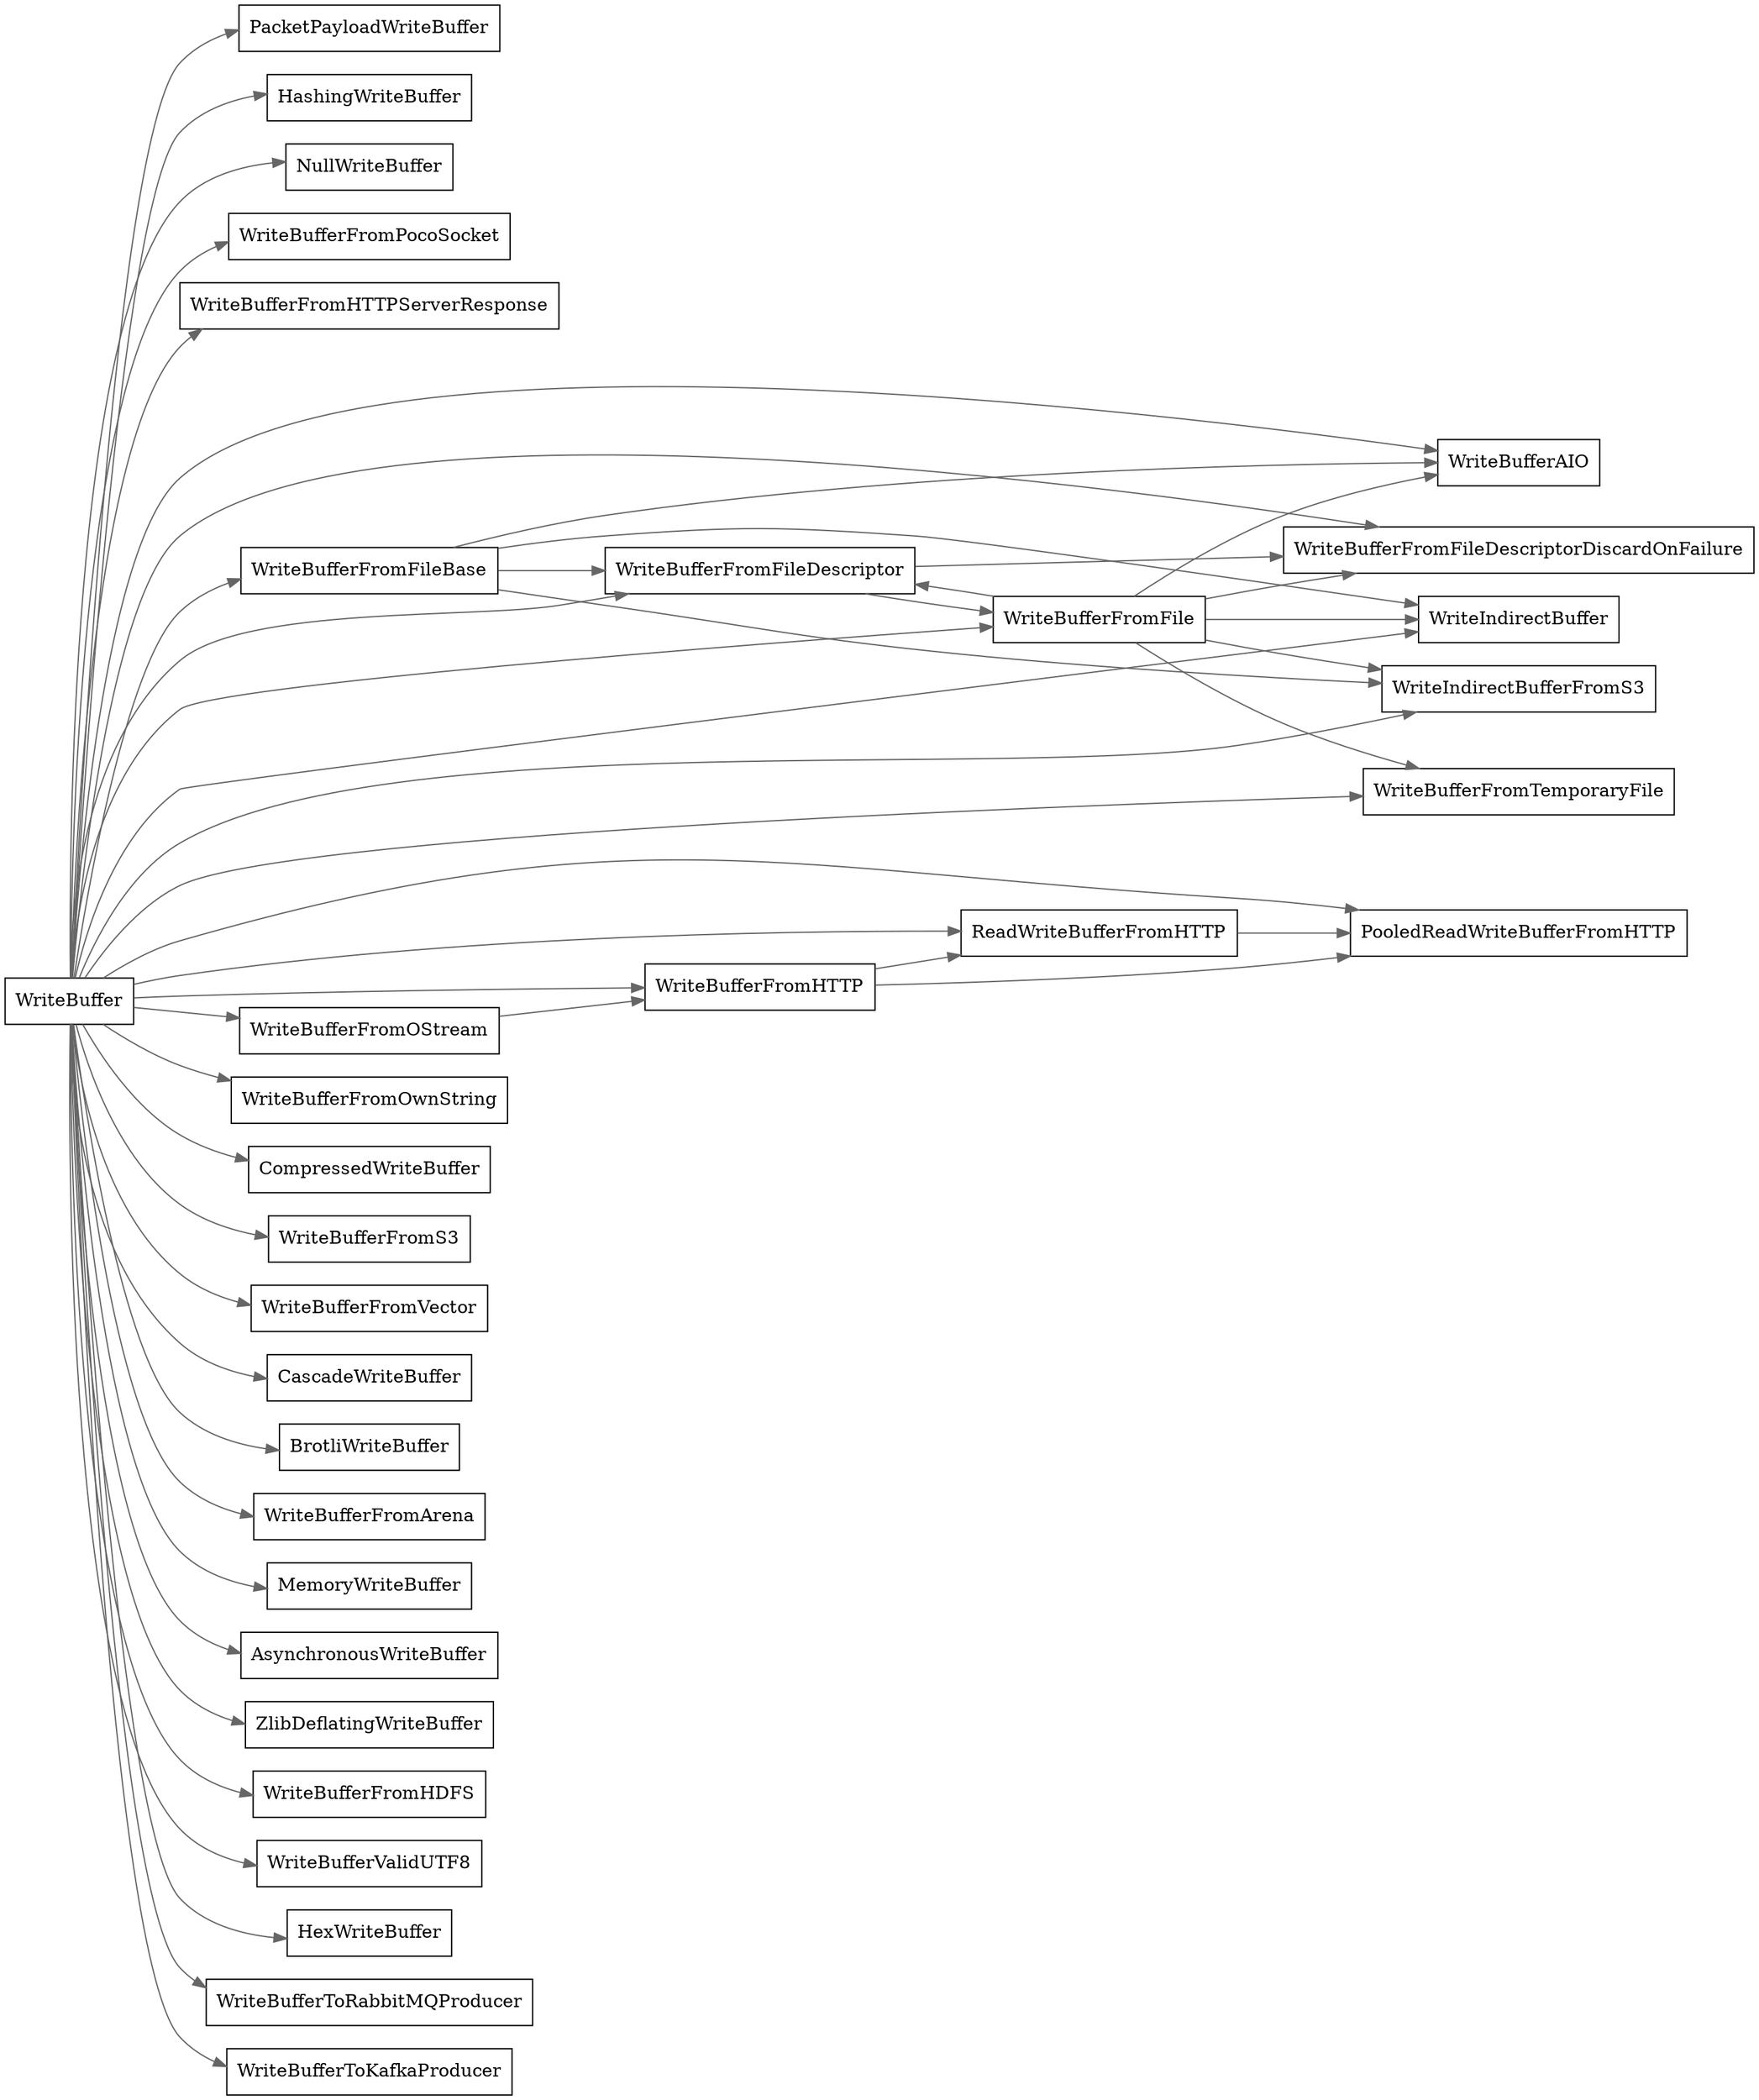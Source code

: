 digraph title {
  node[shape=box];
  edge[color=gray40];
  newrank=true;
  rankdir=LR;
  WriteBuffer -> {
      PacketPayloadWriteBuffer;
      HashingWriteBuffer;
      NullWriteBuffer;
      WriteBufferFromPocoSocket;
      WriteBufferFromHTTPServerResponse;
      WriteBufferAIO;
      ReadWriteBufferFromHTTP;
      PooledReadWriteBufferFromHTTP;
      WriteIndirectBuffer;
      WriteBufferFromOwnString;
      WriteBufferFromFileBase;
      CompressedWriteBuffer;
      WriteBufferFromS3;
      WriteBufferFromVector;
      CascadeWriteBuffer;
      WriteBufferFromFileDescriptorDiscardOnFailure;
      BrotliWriteBuffer;
      WriteBufferFromFileDescriptor;
      WriteBufferFromArena;
      MemoryWriteBuffer;
      AsynchronousWriteBuffer;
      ZlibDeflatingWriteBuffer;
      WriteBufferFromHTTP;
      WriteBufferFromHDFS;
      WriteBufferFromTemporaryFile;
      WriteBufferFromOStream;
      WriteBufferValidUTF8;
      HexWriteBuffer;
      WriteBufferFromFile;
      WriteBufferToRabbitMQProducer;
      WriteBufferToKafkaProducer;
      WriteIndirectBufferFromS3
  }
  WriteBufferFromFile -> {
      WriteBufferAIO;
      WriteIndirectBuffer;
      WriteBufferFromFileDescriptor;
      WriteBufferFromFileDescriptorDiscardOnFailure;
      WriteBufferFromTemporaryFile;
      WriteIndirectBufferFromS3
  }
  WriteBufferFromFileDescriptor -> {
      WriteBufferFromFileDescriptorDiscardOnFailure;
      WriteBufferFromFile
  }
  WriteBufferFromOStream -> {
      WriteBufferFromHTTP
  }
  WriteBufferFromHTTP -> {
      ReadWriteBufferFromHTTP;
      PooledReadWriteBufferFromHTTP
  }
  ReadWriteBufferFromHTTP -> {
      PooledReadWriteBufferFromHTTP
  }
  WriteBufferFromFileBase -> {
      WriteBufferAIO;
      WriteIndirectBuffer;
      WriteBufferFromFileDescriptor;
      WriteIndirectBufferFromS3
  }
}

